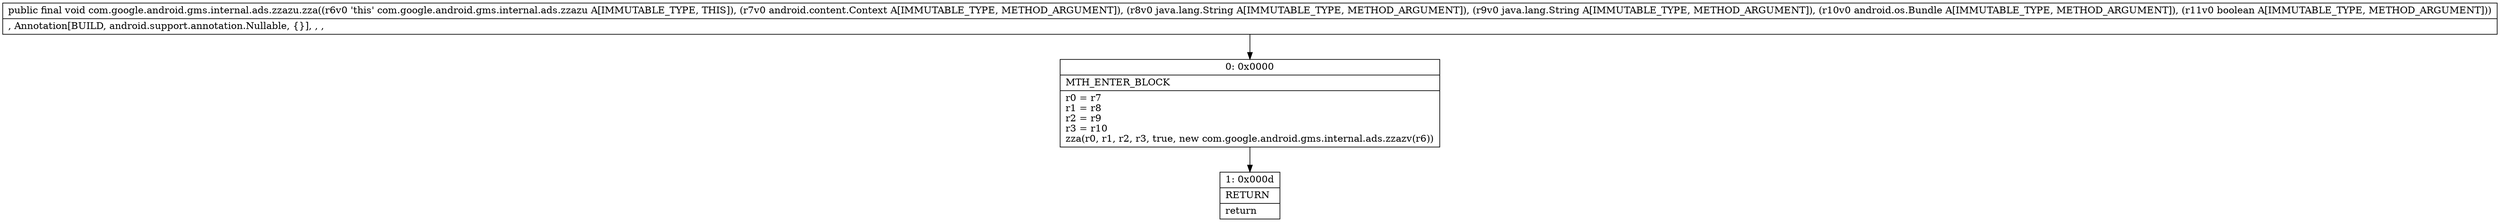digraph "CFG forcom.google.android.gms.internal.ads.zzazu.zza(Landroid\/content\/Context;Ljava\/lang\/String;Ljava\/lang\/String;Landroid\/os\/Bundle;Z)V" {
Node_0 [shape=record,label="{0\:\ 0x0000|MTH_ENTER_BLOCK\l|r0 = r7\lr1 = r8\lr2 = r9\lr3 = r10\lzza(r0, r1, r2, r3, true, new com.google.android.gms.internal.ads.zzazv(r6))\l}"];
Node_1 [shape=record,label="{1\:\ 0x000d|RETURN\l|return\l}"];
MethodNode[shape=record,label="{public final void com.google.android.gms.internal.ads.zzazu.zza((r6v0 'this' com.google.android.gms.internal.ads.zzazu A[IMMUTABLE_TYPE, THIS]), (r7v0 android.content.Context A[IMMUTABLE_TYPE, METHOD_ARGUMENT]), (r8v0 java.lang.String A[IMMUTABLE_TYPE, METHOD_ARGUMENT]), (r9v0 java.lang.String A[IMMUTABLE_TYPE, METHOD_ARGUMENT]), (r10v0 android.os.Bundle A[IMMUTABLE_TYPE, METHOD_ARGUMENT]), (r11v0 boolean A[IMMUTABLE_TYPE, METHOD_ARGUMENT]))  | , Annotation[BUILD, android.support.annotation.Nullable, \{\}], , , \l}"];
MethodNode -> Node_0;
Node_0 -> Node_1;
}

